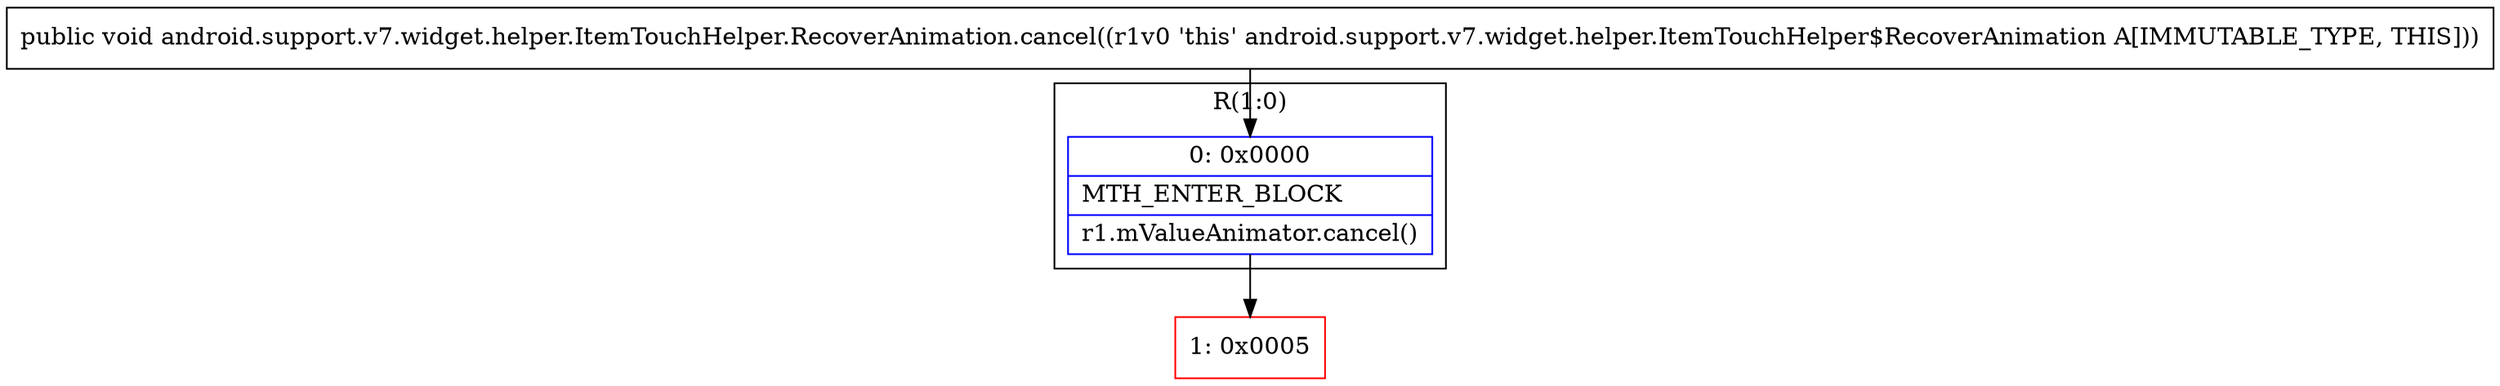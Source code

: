 digraph "CFG forandroid.support.v7.widget.helper.ItemTouchHelper.RecoverAnimation.cancel()V" {
subgraph cluster_Region_523012631 {
label = "R(1:0)";
node [shape=record,color=blue];
Node_0 [shape=record,label="{0\:\ 0x0000|MTH_ENTER_BLOCK\l|r1.mValueAnimator.cancel()\l}"];
}
Node_1 [shape=record,color=red,label="{1\:\ 0x0005}"];
MethodNode[shape=record,label="{public void android.support.v7.widget.helper.ItemTouchHelper.RecoverAnimation.cancel((r1v0 'this' android.support.v7.widget.helper.ItemTouchHelper$RecoverAnimation A[IMMUTABLE_TYPE, THIS])) }"];
MethodNode -> Node_0;
Node_0 -> Node_1;
}

